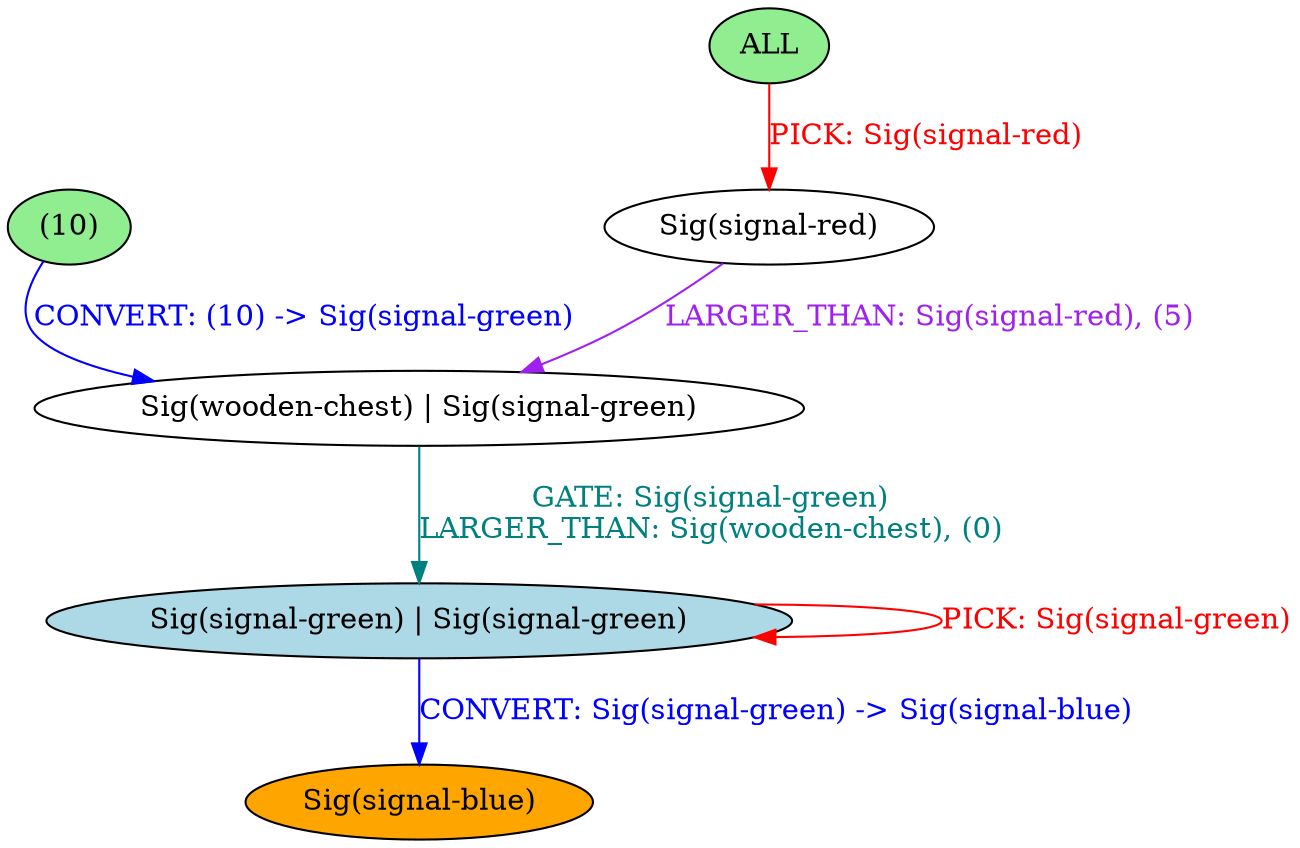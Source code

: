 strict digraph {
	nodesep=1
	4	[style=filled fillcolor=white label="Sig(signal-red)"]
	7	[style=filled fillcolor=white label="Sig(wooden-chest) | Sig(signal-green)"]
	6	[style=filled fillcolor=lightgreen label="(10)"]
	1	[style=filled fillcolor=lightblue label="Sig(signal-green) | Sig(signal-green)"]
	0	[style=filled fillcolor=lightgreen label="ALL"]
	8	[style=filled fillcolor=orange label="Sig(signal-blue)"]
	4 -> 7	[label="LARGER_THAN: Sig(signal-red), (5)" color=purple fontcolor=purple]
	7 -> 1	[label="GATE: Sig(signal-green)
LARGER_THAN: Sig(wooden-chest), (0)" color=teal fontcolor=teal]
	6 -> 7	[label="CONVERT: (10) -> Sig(signal-green)" color=blue fontcolor=blue]
	1 -> 1	[label="PICK: Sig(signal-green)" color=red fontcolor=red]
	1 -> 8	[label="CONVERT: Sig(signal-green) -> Sig(signal-blue)" color=blue fontcolor=blue]
	0 -> 4	[label="PICK: Sig(signal-red)" color=red fontcolor=red]
}


